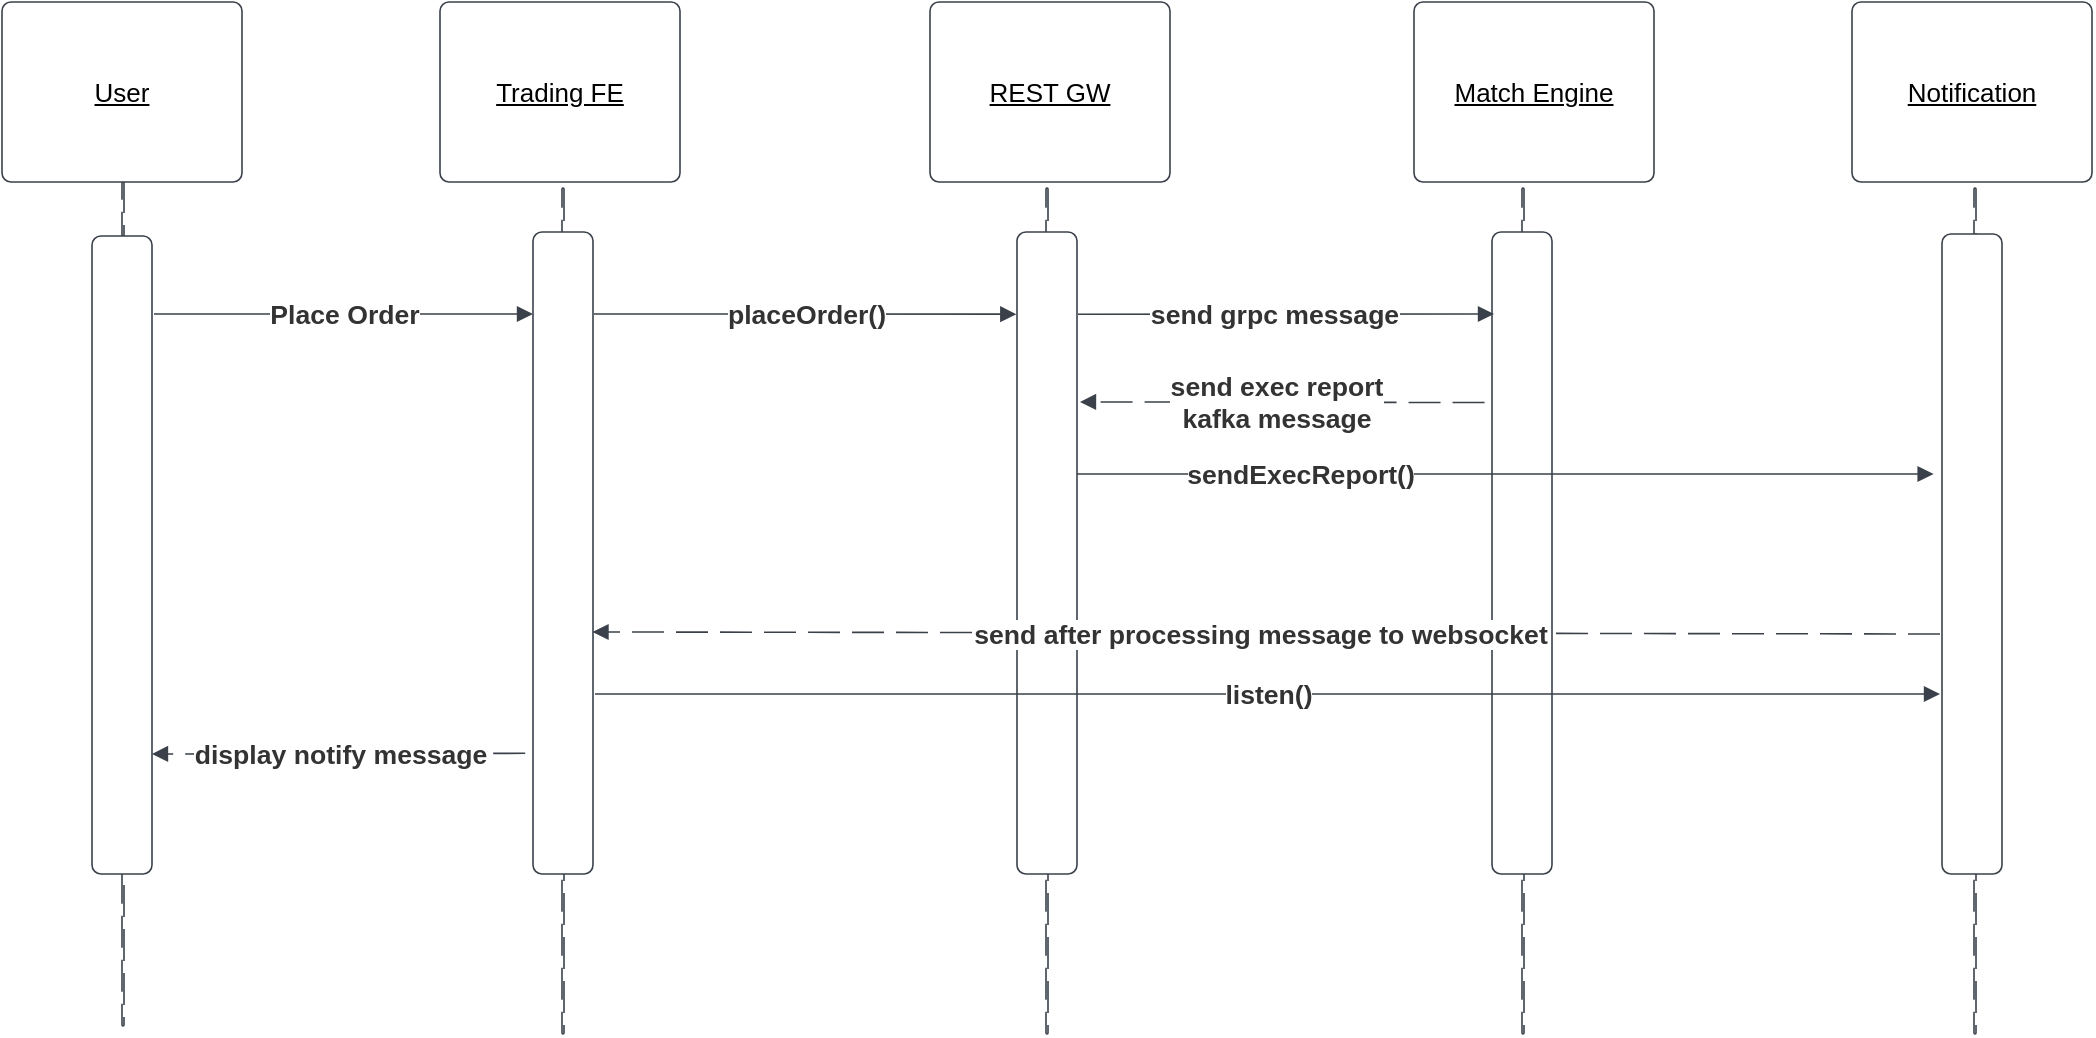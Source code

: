 <mxfile version="22.1.18" type="github">
  <diagram name="第 1 页" id="tMIGvJRP5zU5UjZiQiqf">
    <mxGraphModel dx="954" dy="513" grid="1" gridSize="10" guides="1" tooltips="1" connect="1" arrows="1" fold="1" page="1" pageScale="1" pageWidth="1169" pageHeight="1654" math="0" shadow="0">
      <root>
        <mxCell id="0" />
        <mxCell id="1" parent="0" />
        <mxCell id="48UJLHT1hR8FIW3pNcdi-1" value="" style="html=1;overflow=block;blockSpacing=1;whiteSpace=wrap;fontSize=13;spacing=0;strokeColor=#3a414a;strokeOpacity=100;rounded=1;absoluteArcSize=1;arcSize=9;rotation=-270;dashed=1;fixDash=1;dashPattern=16 6;strokeWidth=0.8;lucidId=M7NZHTTpDVXx;" parent="1" vertex="1">
          <mxGeometry x="-70" y="384" width="423" height="1" as="geometry" />
        </mxCell>
        <mxCell id="48UJLHT1hR8FIW3pNcdi-2" value="User" style="html=1;overflow=block;blockSpacing=1;whiteSpace=wrap;fontSize=13;fontStyle=4;spacing=3.8;strokeColor=#3a414a;strokeOpacity=100;rounded=1;absoluteArcSize=1;arcSize=9;strokeWidth=0.8;lucidId=T8NZlYuJ8EgG;" parent="1" vertex="1">
          <mxGeometry x="81" y="84" width="120" height="90" as="geometry" />
        </mxCell>
        <mxCell id="48UJLHT1hR8FIW3pNcdi-3" value="Trading FE" style="html=1;overflow=block;blockSpacing=1;whiteSpace=wrap;fontSize=13;fontStyle=4;spacing=3.8;strokeColor=#3a414a;strokeOpacity=100;rounded=1;absoluteArcSize=1;arcSize=9;strokeWidth=0.8;lucidId=18NZU9HDsDMR;" parent="1" vertex="1">
          <mxGeometry x="300" y="84" width="120" height="90" as="geometry" />
        </mxCell>
        <mxCell id="48UJLHT1hR8FIW3pNcdi-4" value="Match Engine" style="html=1;overflow=block;blockSpacing=1;whiteSpace=wrap;fontSize=13;fontStyle=4;spacing=3.8;strokeColor=#3a414a;strokeOpacity=100;rounded=1;absoluteArcSize=1;arcSize=9;strokeWidth=0.8;lucidId=a9NZcL33oLzD;" parent="1" vertex="1">
          <mxGeometry x="787" y="84" width="120" height="90" as="geometry" />
        </mxCell>
        <mxCell id="48UJLHT1hR8FIW3pNcdi-5" value="Notification" style="html=1;overflow=block;blockSpacing=1;whiteSpace=wrap;fontSize=13;fontStyle=4;spacing=3.8;strokeColor=#3a414a;strokeOpacity=100;rounded=1;absoluteArcSize=1;arcSize=9;strokeWidth=0.8;lucidId=l9NZF5u.6GAb;" parent="1" vertex="1">
          <mxGeometry x="1006" y="84" width="120" height="90" as="geometry" />
        </mxCell>
        <mxCell id="48UJLHT1hR8FIW3pNcdi-6" value="REST GW" style="html=1;overflow=block;blockSpacing=1;whiteSpace=wrap;fontSize=13;fontStyle=4;spacing=3.8;strokeColor=#3a414a;strokeOpacity=100;rounded=1;absoluteArcSize=1;arcSize=9;strokeWidth=0.8;lucidId=t9NZKBoNONix;" parent="1" vertex="1">
          <mxGeometry x="545" y="84" width="120" height="90" as="geometry" />
        </mxCell>
        <mxCell id="48UJLHT1hR8FIW3pNcdi-7" value="" style="html=1;overflow=block;blockSpacing=1;whiteSpace=wrap;fontSize=13;spacing=0;strokeColor=#3a414a;strokeOpacity=100;rounded=1;absoluteArcSize=1;arcSize=9;rotation=-270;dashed=1;fixDash=1;dashPattern=16 6;strokeWidth=0.8;lucidId=F9NZRKwd~eAH;" parent="1" vertex="1">
          <mxGeometry x="150" y="388" width="423" height="1" as="geometry" />
        </mxCell>
        <mxCell id="48UJLHT1hR8FIW3pNcdi-8" value="" style="html=1;overflow=block;blockSpacing=1;whiteSpace=wrap;fontSize=13;spacing=0;strokeColor=#3a414a;strokeOpacity=100;rounded=1;absoluteArcSize=1;arcSize=9;rotation=-270;dashed=1;fixDash=1;dashPattern=16 6;strokeWidth=0.8;lucidId=H9NZtD7gAKKg;" parent="1" vertex="1">
          <mxGeometry x="630" y="388" width="423" height="1" as="geometry" />
        </mxCell>
        <mxCell id="48UJLHT1hR8FIW3pNcdi-9" value="" style="html=1;overflow=block;blockSpacing=1;whiteSpace=wrap;fontSize=13;spacing=0;strokeColor=#3a414a;strokeOpacity=100;rounded=1;absoluteArcSize=1;arcSize=9;rotation=-270;dashed=1;fixDash=1;dashPattern=16 6;strokeWidth=0.8;lucidId=Q9NZzyseHX5v;" parent="1" vertex="1">
          <mxGeometry x="856" y="388" width="423" height="1" as="geometry" />
        </mxCell>
        <mxCell id="48UJLHT1hR8FIW3pNcdi-10" value="" style="html=1;overflow=block;blockSpacing=1;whiteSpace=wrap;fontSize=13;spacing=0;strokeColor=#3a414a;strokeOpacity=100;rounded=1;absoluteArcSize=1;arcSize=9;rotation=-270;dashed=1;fixDash=1;dashPattern=16 6;strokeWidth=0.8;lucidId=S9NZI5xLkPNC;" parent="1" vertex="1">
          <mxGeometry x="392" y="388" width="423" height="1" as="geometry" />
        </mxCell>
        <mxCell id="48UJLHT1hR8FIW3pNcdi-11" value="" style="html=1;overflow=block;blockSpacing=1;whiteSpace=wrap;fontSize=13;spacing=0;strokeColor=#3a414a;strokeOpacity=100;rounded=1;absoluteArcSize=1;arcSize=9;strokeWidth=0.8;lucidId=19NZhl3rATCA;" parent="1" vertex="1">
          <mxGeometry x="126" y="201" width="30" height="319" as="geometry" />
        </mxCell>
        <mxCell id="48UJLHT1hR8FIW3pNcdi-12" value="" style="html=1;jettySize=18;whiteSpace=wrap;fontSize=13;strokeColor=#3a414a;strokeOpacity=100;strokeWidth=0.8;rounded=0;startArrow=none;endArrow=block;endFill=1;entryX=0.05;entryY=0.059;entryPerimeter=0;lucidId=g-NZMRchMd7d;entryDx=0;entryDy=0;" parent="1" edge="1">
          <mxGeometry width="100" height="100" relative="1" as="geometry">
            <Array as="points" />
            <mxPoint x="157" y="240" as="sourcePoint" />
            <mxPoint x="346.5" y="239.999" as="targetPoint" />
          </mxGeometry>
        </mxCell>
        <mxCell id="48UJLHT1hR8FIW3pNcdi-13" value="Place Order" style="text;html=1;resizable=0;labelBackgroundColor=default;align=center;verticalAlign=middle;fontStyle=1;fontColor=#333333;fontSize=13.3;" parent="48UJLHT1hR8FIW3pNcdi-12" vertex="1">
          <mxGeometry relative="1" as="geometry">
            <mxPoint as="offset" />
          </mxGeometry>
        </mxCell>
        <mxCell id="48UJLHT1hR8FIW3pNcdi-14" value="" style="html=1;overflow=block;blockSpacing=1;whiteSpace=wrap;fontSize=13;spacing=0;strokeColor=#3a414a;strokeOpacity=100;rounded=1;absoluteArcSize=1;arcSize=9;strokeWidth=0.8;lucidId=p-NZh3E1zH06;" parent="1" vertex="1">
          <mxGeometry x="346.5" y="199" width="30" height="321" as="geometry" />
        </mxCell>
        <mxCell id="48UJLHT1hR8FIW3pNcdi-15" value="" style="html=1;overflow=block;blockSpacing=1;whiteSpace=wrap;fontSize=13;spacing=0;strokeColor=#3a414a;strokeOpacity=100;rounded=1;absoluteArcSize=1;arcSize=9;strokeWidth=0.8;lucidId=Y-NZVu-vQOem;" parent="1" vertex="1">
          <mxGeometry x="588.5" y="199" width="30" height="321" as="geometry" />
        </mxCell>
        <mxCell id="48UJLHT1hR8FIW3pNcdi-16" value="" style="html=1;jettySize=18;whiteSpace=wrap;fontSize=13;strokeColor=#3a414a;strokeOpacity=100;strokeWidth=0.8;rounded=0;startArrow=none;endArrow=block;endFill=1;entryX=-0.012;entryY=0.128;entryPerimeter=0;lucidId=--NZR8_Uenr~;" parent="1" target="48UJLHT1hR8FIW3pNcdi-15" edge="1">
          <mxGeometry width="100" height="100" relative="1" as="geometry">
            <Array as="points" />
            <mxPoint x="377" y="240" as="sourcePoint" />
          </mxGeometry>
        </mxCell>
        <mxCell id="48UJLHT1hR8FIW3pNcdi-17" value="placeOrder()" style="text;html=1;resizable=0;labelBackgroundColor=default;align=center;verticalAlign=middle;fontStyle=1;fontColor=#333333;fontSize=13.3;" parent="48UJLHT1hR8FIW3pNcdi-16" vertex="1">
          <mxGeometry relative="1" as="geometry">
            <mxPoint as="offset" />
          </mxGeometry>
        </mxCell>
        <mxCell id="48UJLHT1hR8FIW3pNcdi-20" value="" style="html=1;overflow=block;blockSpacing=1;whiteSpace=wrap;fontSize=13;spacing=0;strokeColor=#3a414a;strokeOpacity=100;rounded=1;absoluteArcSize=1;arcSize=9;strokeWidth=0.8;lucidId=c~NZ66zwnHVi;" parent="1" vertex="1">
          <mxGeometry x="826" y="199" width="30" height="321" as="geometry" />
        </mxCell>
        <mxCell id="48UJLHT1hR8FIW3pNcdi-36" style="edgeStyle=orthogonalEdgeStyle;rounded=0;orthogonalLoop=1;jettySize=auto;html=1;exitX=0.5;exitY=0;exitDx=0;exitDy=0;" parent="1" source="48UJLHT1hR8FIW3pNcdi-23" edge="1">
          <mxGeometry relative="1" as="geometry">
            <mxPoint x="1066" y="210" as="targetPoint" />
          </mxGeometry>
        </mxCell>
        <mxCell id="48UJLHT1hR8FIW3pNcdi-23" value="" style="html=1;overflow=block;blockSpacing=1;whiteSpace=wrap;fontSize=13;spacing=0;strokeColor=#3a414a;strokeOpacity=100;rounded=1;absoluteArcSize=1;arcSize=9;strokeWidth=0.8;lucidId=Q~NZrVW1zLrD;" parent="1" vertex="1">
          <mxGeometry x="1051" y="200" width="30" height="320" as="geometry" />
        </mxCell>
        <mxCell id="48UJLHT1hR8FIW3pNcdi-26" value="" style="html=1;jettySize=18;whiteSpace=wrap;fontSize=13;strokeColor=#3a414a;strokeOpacity=100;dashed=1;fixDash=1;dashPattern=16 6;strokeWidth=0.8;rounded=0;startArrow=none;endArrow=block;endFill=1;entryX=0.992;entryY=0.623;lucidId=VaOZTp4riYNy;entryDx=0;entryDy=0;entryPerimeter=0;" parent="1" target="48UJLHT1hR8FIW3pNcdi-14" edge="1">
          <mxGeometry width="100" height="100" relative="1" as="geometry">
            <Array as="points" />
            <mxPoint x="1050" y="400" as="sourcePoint" />
          </mxGeometry>
        </mxCell>
        <mxCell id="48UJLHT1hR8FIW3pNcdi-27" value="send after processing message to websocket" style="text;html=1;resizable=0;labelBackgroundColor=default;align=center;verticalAlign=middle;fontStyle=1;fontColor=#333333;fontSize=13.3;" parent="48UJLHT1hR8FIW3pNcdi-26" vertex="1">
          <mxGeometry x="-0.637" relative="1" as="geometry">
            <mxPoint x="-218" as="offset" />
          </mxGeometry>
        </mxCell>
        <mxCell id="48UJLHT1hR8FIW3pNcdi-32" value="" style="html=1;jettySize=18;whiteSpace=wrap;fontSize=13;strokeColor=#3a414a;strokeOpacity=100;strokeWidth=0.8;rounded=0;startArrow=none;endArrow=block;endFill=1;exitX=1.017;exitY=0.128;exitPerimeter=0;lucidId=6cOZZF8WiXqJ;exitDx=0;exitDy=0;" parent="1" source="48UJLHT1hR8FIW3pNcdi-15" edge="1">
          <mxGeometry width="100" height="100" relative="1" as="geometry">
            <Array as="points" />
            <mxPoint x="827" y="240" as="targetPoint" />
          </mxGeometry>
        </mxCell>
        <mxCell id="48UJLHT1hR8FIW3pNcdi-33" value="send grpc message" style="text;html=1;resizable=0;labelBackgroundColor=default;align=center;verticalAlign=middle;fontStyle=1;fontColor=#333333;fontSize=13.3;" parent="48UJLHT1hR8FIW3pNcdi-32" vertex="1">
          <mxGeometry x="-0.742" relative="1" as="geometry">
            <mxPoint x="71" as="offset" />
          </mxGeometry>
        </mxCell>
        <mxCell id="48UJLHT1hR8FIW3pNcdi-37" value="" style="html=1;jettySize=18;whiteSpace=wrap;fontSize=13;strokeColor=#3a414a;strokeOpacity=100;dashed=1;fixDash=1;dashPattern=16 6;strokeWidth=0.8;rounded=0;startArrow=none;endArrow=block;endFill=1;entryX=1.05;entryY=0.374;entryPerimeter=0;lucidId=VaOZTp4riYNy;entryDx=0;entryDy=0;exitX=-0.124;exitY=0.375;exitDx=0;exitDy=0;exitPerimeter=0;" parent="1" edge="1">
          <mxGeometry width="100" height="100" relative="1" as="geometry">
            <Array as="points" />
            <mxPoint x="822.28" y="284.275" as="sourcePoint" />
            <mxPoint x="620" y="283.954" as="targetPoint" />
          </mxGeometry>
        </mxCell>
        <mxCell id="48UJLHT1hR8FIW3pNcdi-38" value="send exec report &lt;br&gt;kafka message" style="text;html=1;resizable=0;labelBackgroundColor=default;align=center;verticalAlign=middle;fontStyle=1;fontColor=#333333;fontSize=13.3;" parent="48UJLHT1hR8FIW3pNcdi-37" vertex="1">
          <mxGeometry x="-0.637" relative="1" as="geometry">
            <mxPoint x="-68" as="offset" />
          </mxGeometry>
        </mxCell>
        <mxCell id="48UJLHT1hR8FIW3pNcdi-42" value="" style="html=1;jettySize=18;whiteSpace=wrap;fontSize=13;strokeColor=#3a414a;strokeOpacity=100;strokeWidth=0.8;rounded=0;startArrow=none;endArrow=block;endFill=1;entryX=-0.14;entryY=0.375;entryPerimeter=0;lucidId=--NZR8_Uenr~;entryDx=0;entryDy=0;" parent="1" target="48UJLHT1hR8FIW3pNcdi-23" edge="1">
          <mxGeometry width="100" height="100" relative="1" as="geometry">
            <Array as="points" />
            <mxPoint x="618.5" y="320" as="sourcePoint" />
            <mxPoint x="829.5" y="320" as="targetPoint" />
          </mxGeometry>
        </mxCell>
        <mxCell id="48UJLHT1hR8FIW3pNcdi-43" value="sendExecReport()" style="text;html=1;resizable=0;labelBackgroundColor=default;align=center;verticalAlign=middle;fontStyle=1;fontColor=#333333;fontSize=13.3;" parent="48UJLHT1hR8FIW3pNcdi-42" vertex="1">
          <mxGeometry relative="1" as="geometry">
            <mxPoint x="-103" as="offset" />
          </mxGeometry>
        </mxCell>
        <mxCell id="48UJLHT1hR8FIW3pNcdi-44" value="" style="html=1;jettySize=18;whiteSpace=wrap;fontSize=13;strokeColor=#3a414a;strokeOpacity=100;strokeWidth=0.8;rounded=0;startArrow=none;endArrow=block;endFill=1;lucidId=--NZR8_Uenr~;" parent="1" edge="1">
          <mxGeometry width="100" height="100" relative="1" as="geometry">
            <Array as="points" />
            <mxPoint x="377.5" y="430" as="sourcePoint" />
            <mxPoint x="1050" y="430" as="targetPoint" />
          </mxGeometry>
        </mxCell>
        <mxCell id="48UJLHT1hR8FIW3pNcdi-45" value="listen()" style="text;html=1;resizable=0;labelBackgroundColor=default;align=center;verticalAlign=middle;fontStyle=1;fontColor=#333333;fontSize=13.3;" parent="48UJLHT1hR8FIW3pNcdi-44" vertex="1">
          <mxGeometry relative="1" as="geometry">
            <mxPoint as="offset" />
          </mxGeometry>
        </mxCell>
        <mxCell id="48UJLHT1hR8FIW3pNcdi-46" value="" style="html=1;jettySize=18;whiteSpace=wrap;fontSize=13;strokeColor=#3a414a;strokeOpacity=100;dashed=1;fixDash=1;dashPattern=16 6;strokeWidth=0.8;rounded=0;startArrow=none;endArrow=block;endFill=1;entryX=0.992;entryY=0.623;lucidId=VaOZTp4riYNy;entryDx=0;entryDy=0;entryPerimeter=0;exitX=-0.13;exitY=0.812;exitDx=0;exitDy=0;exitPerimeter=0;" parent="1" source="48UJLHT1hR8FIW3pNcdi-14" edge="1">
          <mxGeometry width="100" height="100" relative="1" as="geometry">
            <Array as="points" />
            <mxPoint x="340" y="460" as="sourcePoint" />
            <mxPoint x="156" y="460" as="targetPoint" />
          </mxGeometry>
        </mxCell>
        <mxCell id="48UJLHT1hR8FIW3pNcdi-47" value="display notify message" style="text;html=1;resizable=0;labelBackgroundColor=default;align=center;verticalAlign=middle;fontStyle=1;fontColor=#333333;fontSize=13.3;" parent="48UJLHT1hR8FIW3pNcdi-46" vertex="1">
          <mxGeometry x="-0.637" relative="1" as="geometry">
            <mxPoint x="-59" as="offset" />
          </mxGeometry>
        </mxCell>
      </root>
    </mxGraphModel>
  </diagram>
</mxfile>
